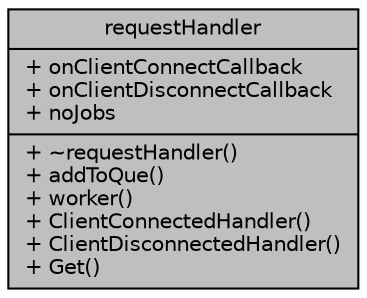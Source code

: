 digraph "requestHandler"
{
 // LATEX_PDF_SIZE
  edge [fontname="Helvetica",fontsize="10",labelfontname="Helvetica",labelfontsize="10"];
  node [fontname="Helvetica",fontsize="10",shape=record];
  Node1 [label="{requestHandler\n|+ onClientConnectCallback\l+ onClientDisconnectCallback\l+ noJobs\l|+ ~requestHandler()\l+ addToQue()\l+ worker()\l+ ClientConnectedHandler()\l+ ClientDisconnectedHandler()\l+ Get()\l}",height=0.2,width=0.4,color="black", fillcolor="grey75", style="filled", fontcolor="black",tooltip=" "];
}
